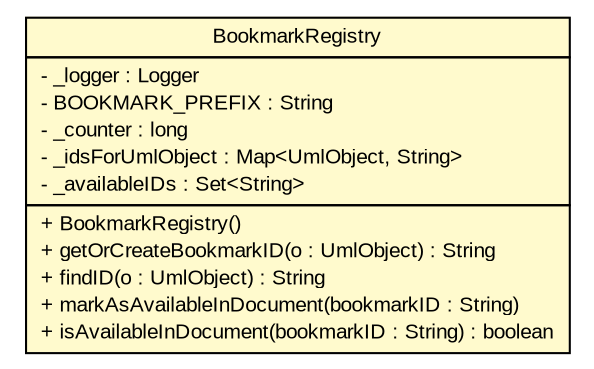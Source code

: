 #!/usr/local/bin/dot
#
# Class diagram 
# Generated by UMLGraph version R5_6_6-6-g3bdff0 (http://www.umlgraph.org/)
#

digraph G {
	edge [fontname="arial",fontsize=10,labelfontname="arial",labelfontsize=10];
	node [fontname="arial",fontsize=10,shape=plaintext];
	nodesep=0.25;
	ranksep=0.5;
	// org.tanjakostic.jcleancim.docgen.collector.BookmarkRegistry
	c53918 [label=<<table title="org.tanjakostic.jcleancim.docgen.collector.BookmarkRegistry" border="0" cellborder="1" cellspacing="0" cellpadding="2" port="p" bgcolor="lemonChiffon" href="./BookmarkRegistry.html">
		<tr><td><table border="0" cellspacing="0" cellpadding="1">
<tr><td align="center" balign="center"> BookmarkRegistry </td></tr>
		</table></td></tr>
		<tr><td><table border="0" cellspacing="0" cellpadding="1">
<tr><td align="left" balign="left"> - _logger : Logger </td></tr>
<tr><td align="left" balign="left"> - BOOKMARK_PREFIX : String </td></tr>
<tr><td align="left" balign="left"> - _counter : long </td></tr>
<tr><td align="left" balign="left"> - _idsForUmlObject : Map&lt;UmlObject, String&gt; </td></tr>
<tr><td align="left" balign="left"> - _availableIDs : Set&lt;String&gt; </td></tr>
		</table></td></tr>
		<tr><td><table border="0" cellspacing="0" cellpadding="1">
<tr><td align="left" balign="left"> + BookmarkRegistry() </td></tr>
<tr><td align="left" balign="left"> + getOrCreateBookmarkID(o : UmlObject) : String </td></tr>
<tr><td align="left" balign="left"> + findID(o : UmlObject) : String </td></tr>
<tr><td align="left" balign="left"> + markAsAvailableInDocument(bookmarkID : String) </td></tr>
<tr><td align="left" balign="left"> + isAvailableInDocument(bookmarkID : String) : boolean </td></tr>
		</table></td></tr>
		</table>>, URL="./BookmarkRegistry.html", fontname="arial", fontcolor="black", fontsize=10.0];
}

